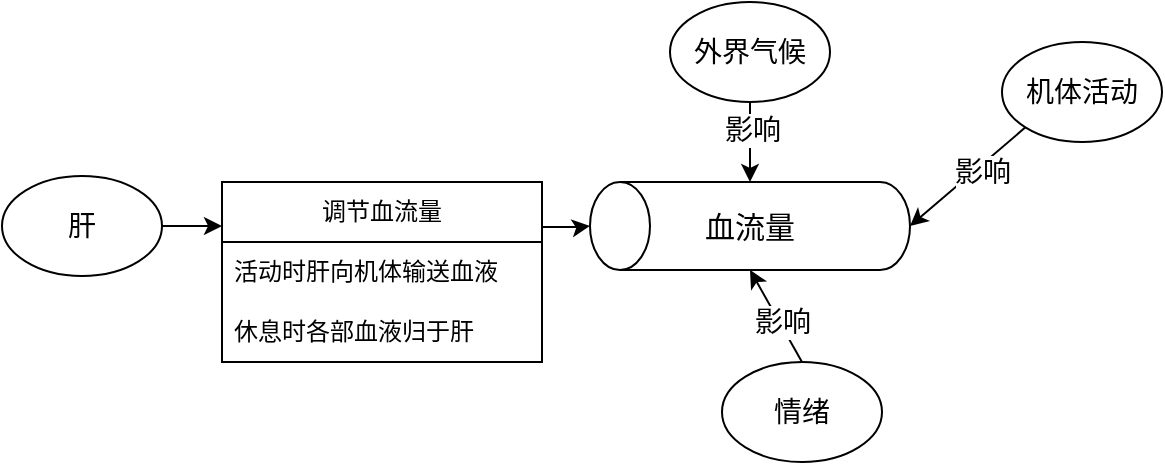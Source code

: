 <mxfile version="22.1.17" type="github">
  <diagram name="第 1 页" id="fQ9tRousY5DSWFT8Y5-h">
    <mxGraphModel dx="1050" dy="557" grid="1" gridSize="10" guides="1" tooltips="1" connect="1" arrows="1" fold="1" page="1" pageScale="1" pageWidth="827" pageHeight="1169" math="0" shadow="0">
      <root>
        <mxCell id="0" />
        <mxCell id="1" parent="0" />
        <mxCell id="rwyLPuIKU-v4uoEsg2RG-1" value="" style="shape=cylinder3;whiteSpace=wrap;html=1;boundedLbl=1;backgroundOutline=1;size=15;rotation=-90;" vertex="1" parent="1">
          <mxGeometry x="462" y="112" width="44" height="160" as="geometry" />
        </mxCell>
        <mxCell id="rwyLPuIKU-v4uoEsg2RG-2" value="血流量" style="text;html=1;strokeColor=none;fillColor=none;align=center;verticalAlign=middle;whiteSpace=wrap;rounded=0;fontSize=15;" vertex="1" parent="1">
          <mxGeometry x="454" y="177" width="60" height="30" as="geometry" />
        </mxCell>
        <mxCell id="rwyLPuIKU-v4uoEsg2RG-4" value="机体活动" style="ellipse;whiteSpace=wrap;html=1;fontSize=14;" vertex="1" parent="1">
          <mxGeometry x="610" y="100" width="80" height="50" as="geometry" />
        </mxCell>
        <mxCell id="rwyLPuIKU-v4uoEsg2RG-6" value="外界气候" style="ellipse;whiteSpace=wrap;html=1;fontSize=14;" vertex="1" parent="1">
          <mxGeometry x="444" y="80" width="80" height="50" as="geometry" />
        </mxCell>
        <mxCell id="rwyLPuIKU-v4uoEsg2RG-7" value="情绪" style="ellipse;whiteSpace=wrap;html=1;fontSize=14;" vertex="1" parent="1">
          <mxGeometry x="470" y="260" width="80" height="50" as="geometry" />
        </mxCell>
        <mxCell id="rwyLPuIKU-v4uoEsg2RG-10" value="" style="endArrow=classic;html=1;rounded=0;entryX=0.5;entryY=1;entryDx=0;entryDy=0;entryPerimeter=0;exitX=0;exitY=1;exitDx=0;exitDy=0;" edge="1" parent="1" source="rwyLPuIKU-v4uoEsg2RG-4" target="rwyLPuIKU-v4uoEsg2RG-1">
          <mxGeometry width="50" height="50" relative="1" as="geometry">
            <mxPoint x="640" y="310" as="sourcePoint" />
            <mxPoint x="690" y="260" as="targetPoint" />
          </mxGeometry>
        </mxCell>
        <mxCell id="rwyLPuIKU-v4uoEsg2RG-14" value="&lt;font style=&quot;font-size: 14px;&quot;&gt;影响&lt;/font&gt;" style="edgeLabel;html=1;align=center;verticalAlign=middle;resizable=0;points=[];" vertex="1" connectable="0" parent="rwyLPuIKU-v4uoEsg2RG-10">
          <mxGeometry x="-0.179" y="3" relative="1" as="geometry">
            <mxPoint as="offset" />
          </mxGeometry>
        </mxCell>
        <mxCell id="rwyLPuIKU-v4uoEsg2RG-11" value="" style="endArrow=classic;html=1;rounded=0;exitX=0.5;exitY=1;exitDx=0;exitDy=0;entryX=1;entryY=0.5;entryDx=0;entryDy=0;entryPerimeter=0;" edge="1" parent="1" source="rwyLPuIKU-v4uoEsg2RG-6" target="rwyLPuIKU-v4uoEsg2RG-1">
          <mxGeometry width="50" height="50" relative="1" as="geometry">
            <mxPoint x="360" y="330" as="sourcePoint" />
            <mxPoint x="250" y="440" as="targetPoint" />
          </mxGeometry>
        </mxCell>
        <mxCell id="rwyLPuIKU-v4uoEsg2RG-13" value="影响" style="edgeLabel;html=1;align=center;verticalAlign=middle;resizable=0;points=[];fontSize=14;" vertex="1" connectable="0" parent="rwyLPuIKU-v4uoEsg2RG-11">
          <mxGeometry x="-0.3" y="1" relative="1" as="geometry">
            <mxPoint as="offset" />
          </mxGeometry>
        </mxCell>
        <mxCell id="rwyLPuIKU-v4uoEsg2RG-12" value="" style="endArrow=classic;html=1;rounded=0;entryX=0;entryY=0.5;entryDx=0;entryDy=0;entryPerimeter=0;exitX=0.5;exitY=0;exitDx=0;exitDy=0;" edge="1" parent="1" source="rwyLPuIKU-v4uoEsg2RG-7" target="rwyLPuIKU-v4uoEsg2RG-1">
          <mxGeometry width="50" height="50" relative="1" as="geometry">
            <mxPoint x="310" y="490" as="sourcePoint" />
            <mxPoint x="360" y="440" as="targetPoint" />
          </mxGeometry>
        </mxCell>
        <mxCell id="rwyLPuIKU-v4uoEsg2RG-15" value="影响" style="edgeLabel;html=1;align=center;verticalAlign=middle;resizable=0;points=[];fontSize=14;" vertex="1" connectable="0" parent="rwyLPuIKU-v4uoEsg2RG-12">
          <mxGeometry x="-0.106" relative="1" as="geometry">
            <mxPoint x="1" as="offset" />
          </mxGeometry>
        </mxCell>
        <mxCell id="rwyLPuIKU-v4uoEsg2RG-17" style="edgeStyle=orthogonalEdgeStyle;rounded=0;orthogonalLoop=1;jettySize=auto;html=1;exitX=1;exitY=0.25;exitDx=0;exitDy=0;" edge="1" parent="1" source="rwyLPuIKU-v4uoEsg2RG-20" target="rwyLPuIKU-v4uoEsg2RG-1">
          <mxGeometry relative="1" as="geometry" />
        </mxCell>
        <mxCell id="rwyLPuIKU-v4uoEsg2RG-16" value="肝" style="ellipse;whiteSpace=wrap;html=1;fontSize=14;" vertex="1" parent="1">
          <mxGeometry x="110" y="167" width="80" height="50" as="geometry" />
        </mxCell>
        <mxCell id="rwyLPuIKU-v4uoEsg2RG-25" value="" style="edgeStyle=orthogonalEdgeStyle;rounded=0;orthogonalLoop=1;jettySize=auto;html=1;exitX=1;exitY=0.5;exitDx=0;exitDy=0;entryX=0;entryY=0.25;entryDx=0;entryDy=0;" edge="1" parent="1" source="rwyLPuIKU-v4uoEsg2RG-16" target="rwyLPuIKU-v4uoEsg2RG-20">
          <mxGeometry relative="1" as="geometry">
            <mxPoint x="230" y="192" as="sourcePoint" />
            <mxPoint x="404" y="192" as="targetPoint" />
          </mxGeometry>
        </mxCell>
        <mxCell id="rwyLPuIKU-v4uoEsg2RG-20" value="调节血流量" style="swimlane;fontStyle=0;childLayout=stackLayout;horizontal=1;startSize=30;horizontalStack=0;resizeParent=1;resizeParentMax=0;resizeLast=0;collapsible=1;marginBottom=0;whiteSpace=wrap;html=1;" vertex="1" parent="1">
          <mxGeometry x="220" y="170" width="160" height="90" as="geometry">
            <mxRectangle x="220" y="147" width="100" height="30" as="alternateBounds" />
          </mxGeometry>
        </mxCell>
        <mxCell id="rwyLPuIKU-v4uoEsg2RG-21" value="活动时肝向机体输送血液" style="text;strokeColor=none;fillColor=none;align=left;verticalAlign=middle;spacingLeft=4;spacingRight=4;overflow=hidden;points=[[0,0.5],[1,0.5]];portConstraint=eastwest;rotatable=0;whiteSpace=wrap;html=1;" vertex="1" parent="rwyLPuIKU-v4uoEsg2RG-20">
          <mxGeometry y="30" width="160" height="30" as="geometry" />
        </mxCell>
        <mxCell id="rwyLPuIKU-v4uoEsg2RG-22" value="休息时各部血液归于肝" style="text;strokeColor=none;fillColor=none;align=left;verticalAlign=middle;spacingLeft=4;spacingRight=4;overflow=hidden;points=[[0,0.5],[1,0.5]];portConstraint=eastwest;rotatable=0;whiteSpace=wrap;html=1;" vertex="1" parent="rwyLPuIKU-v4uoEsg2RG-20">
          <mxGeometry y="60" width="160" height="30" as="geometry" />
        </mxCell>
      </root>
    </mxGraphModel>
  </diagram>
</mxfile>
